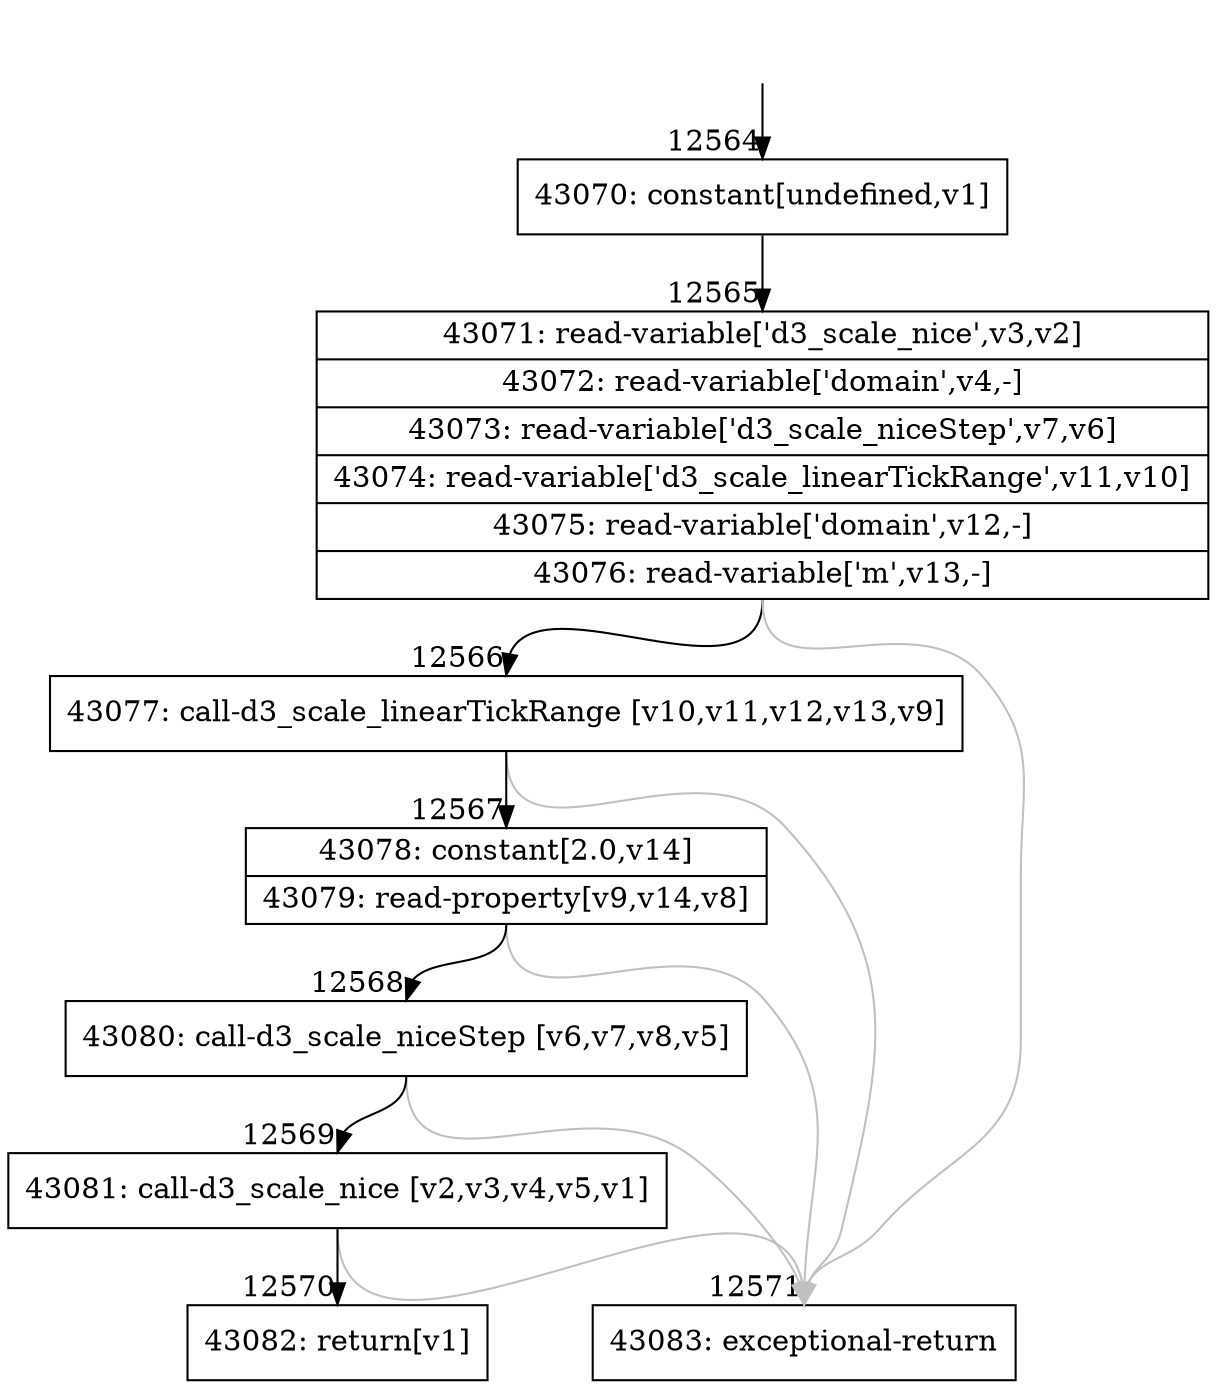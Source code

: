 digraph {
rankdir="TD"
BB_entry1165[shape=none,label=""];
BB_entry1165 -> BB12564 [tailport=s, headport=n, headlabel="    12564"]
BB12564 [shape=record label="{43070: constant[undefined,v1]}" ] 
BB12564 -> BB12565 [tailport=s, headport=n, headlabel="      12565"]
BB12565 [shape=record label="{43071: read-variable['d3_scale_nice',v3,v2]|43072: read-variable['domain',v4,-]|43073: read-variable['d3_scale_niceStep',v7,v6]|43074: read-variable['d3_scale_linearTickRange',v11,v10]|43075: read-variable['domain',v12,-]|43076: read-variable['m',v13,-]}" ] 
BB12565 -> BB12566 [tailport=s, headport=n, headlabel="      12566"]
BB12565 -> BB12571 [tailport=s, headport=n, color=gray, headlabel="      12571"]
BB12566 [shape=record label="{43077: call-d3_scale_linearTickRange [v10,v11,v12,v13,v9]}" ] 
BB12566 -> BB12567 [tailport=s, headport=n, headlabel="      12567"]
BB12566 -> BB12571 [tailport=s, headport=n, color=gray]
BB12567 [shape=record label="{43078: constant[2.0,v14]|43079: read-property[v9,v14,v8]}" ] 
BB12567 -> BB12568 [tailport=s, headport=n, headlabel="      12568"]
BB12567 -> BB12571 [tailport=s, headport=n, color=gray]
BB12568 [shape=record label="{43080: call-d3_scale_niceStep [v6,v7,v8,v5]}" ] 
BB12568 -> BB12569 [tailport=s, headport=n, headlabel="      12569"]
BB12568 -> BB12571 [tailport=s, headport=n, color=gray]
BB12569 [shape=record label="{43081: call-d3_scale_nice [v2,v3,v4,v5,v1]}" ] 
BB12569 -> BB12570 [tailport=s, headport=n, headlabel="      12570"]
BB12569 -> BB12571 [tailport=s, headport=n, color=gray]
BB12570 [shape=record label="{43082: return[v1]}" ] 
BB12571 [shape=record label="{43083: exceptional-return}" ] 
//#$~ 7541
}
